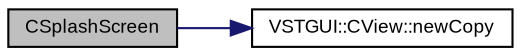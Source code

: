 digraph "CSplashScreen"
{
  bgcolor="transparent";
  edge [fontname="Arial",fontsize="9",labelfontname="Arial",labelfontsize="9"];
  node [fontname="Arial",fontsize="9",shape=record];
  rankdir="LR";
  Node1 [label="CSplashScreen",height=0.2,width=0.4,color="black", fillcolor="grey75", style="filled" fontcolor="black"];
  Node1 -> Node2 [color="midnightblue",fontsize="9",style="solid",fontname="Arial"];
  Node2 [label="VSTGUI::CView::newCopy",height=0.2,width=0.4,color="black",URL="$class_v_s_t_g_u_i_1_1_c_view.html#a624f67fa321bcb03a632d38161b1f216"];
}
